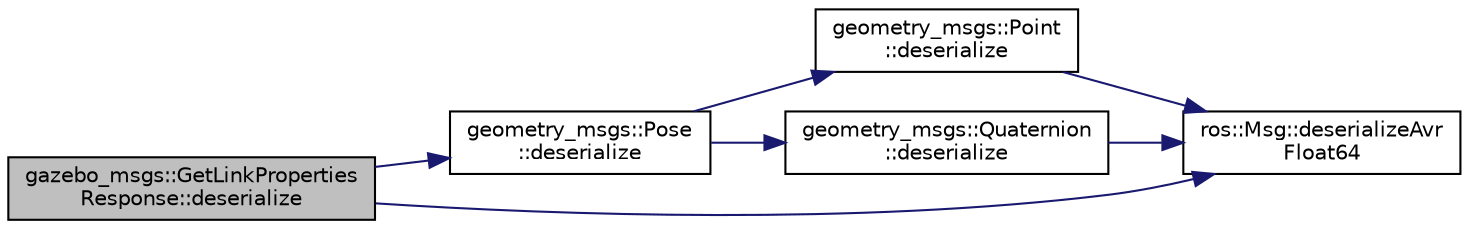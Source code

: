digraph "gazebo_msgs::GetLinkPropertiesResponse::deserialize"
{
  edge [fontname="Helvetica",fontsize="10",labelfontname="Helvetica",labelfontsize="10"];
  node [fontname="Helvetica",fontsize="10",shape=record];
  rankdir="LR";
  Node1 [label="gazebo_msgs::GetLinkProperties\lResponse::deserialize",height=0.2,width=0.4,color="black", fillcolor="grey75", style="filled" fontcolor="black"];
  Node1 -> Node2 [color="midnightblue",fontsize="10",style="solid",fontname="Helvetica"];
  Node2 [label="geometry_msgs::Pose\l::deserialize",height=0.2,width=0.4,color="black", fillcolor="white", style="filled",URL="$classgeometry__msgs_1_1_pose.html#a17f97030f8c390c1f4351ccafa0edec8"];
  Node2 -> Node3 [color="midnightblue",fontsize="10",style="solid",fontname="Helvetica"];
  Node3 [label="geometry_msgs::Point\l::deserialize",height=0.2,width=0.4,color="black", fillcolor="white", style="filled",URL="$classgeometry__msgs_1_1_point.html#a29b8448415203bbc983901c4e40df3cc"];
  Node3 -> Node4 [color="midnightblue",fontsize="10",style="solid",fontname="Helvetica"];
  Node4 [label="ros::Msg::deserializeAvr\lFloat64",height=0.2,width=0.4,color="black", fillcolor="white", style="filled",URL="$classros_1_1_msg.html#a8494fc1e864aa11612757ba107792b11",tooltip="This tricky function handles demoting a 64bit double to a 32bit float, so that AVR can understand mes..."];
  Node2 -> Node5 [color="midnightblue",fontsize="10",style="solid",fontname="Helvetica"];
  Node5 [label="geometry_msgs::Quaternion\l::deserialize",height=0.2,width=0.4,color="black", fillcolor="white", style="filled",URL="$classgeometry__msgs_1_1_quaternion.html#ad2925053e238e52d8fd9fd06a962a5a8"];
  Node5 -> Node4 [color="midnightblue",fontsize="10",style="solid",fontname="Helvetica"];
  Node1 -> Node4 [color="midnightblue",fontsize="10",style="solid",fontname="Helvetica"];
}
